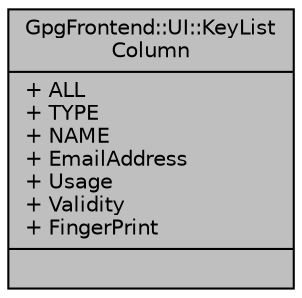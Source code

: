 digraph "GpgFrontend::UI::KeyListColumn"
{
 // INTERACTIVE_SVG=YES
 // LATEX_PDF_SIZE
  edge [fontname="Helvetica",fontsize="10",labelfontname="Helvetica",labelfontsize="10"];
  node [fontname="Helvetica",fontsize="10",shape=record];
  Node1 [label="{GpgFrontend::UI::KeyList\lColumn\n|+ ALL\l+ TYPE\l+ NAME\l+ EmailAddress\l+ Usage\l+ Validity\l+ FingerPrint\l|}",height=0.2,width=0.4,color="black", fillcolor="grey75", style="filled", fontcolor="black",tooltip=" "];
}
